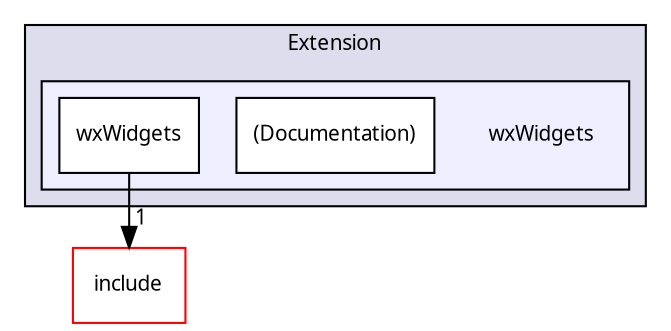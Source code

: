 digraph "Solution/Solution/Alicorn/Build/Extension/wxWidgets" {
  compound=true
  node [ fontsize="10", fontname="Verdana"];
  edge [ labelfontsize="10", labelfontname="Verdana"];
  subgraph clusterdir_0b18862fbca7419df2afb4c521d2159e {
    graph [ bgcolor="#ddddee", pencolor="black", label="Extension" fontname="Verdana", fontsize="10", URL="dir_0b18862fbca7419df2afb4c521d2159e.html"]
  subgraph clusterdir_c4cbe03241571747f85276afe02cdf0a {
    graph [ bgcolor="#eeeeff", pencolor="black", label="" URL="dir_c4cbe03241571747f85276afe02cdf0a.html"];
    dir_c4cbe03241571747f85276afe02cdf0a [shape=plaintext label="wxWidgets"];
    dir_6a18f75be92f7c391afb30f07685607c [shape=box label="(Documentation)" color="black" fillcolor="white" style="filled" URL="dir_6a18f75be92f7c391afb30f07685607c.html"];
    dir_6715ffef73a2aaa392f7e9bdb86f4b56 [shape=box label="wxWidgets" color="black" fillcolor="white" style="filled" URL="dir_6715ffef73a2aaa392f7e9bdb86f4b56.html"];
  }
  }
  dir_3e485b6767415191f62ea634d9473613 [shape=box label="include" fillcolor="white" style="filled" color="red" URL="dir_3e485b6767415191f62ea634d9473613.html"];
  dir_6715ffef73a2aaa392f7e9bdb86f4b56->dir_3e485b6767415191f62ea634d9473613 [headlabel="1", labeldistance=1.5 headhref="dir_000039_000048.html"];
}
